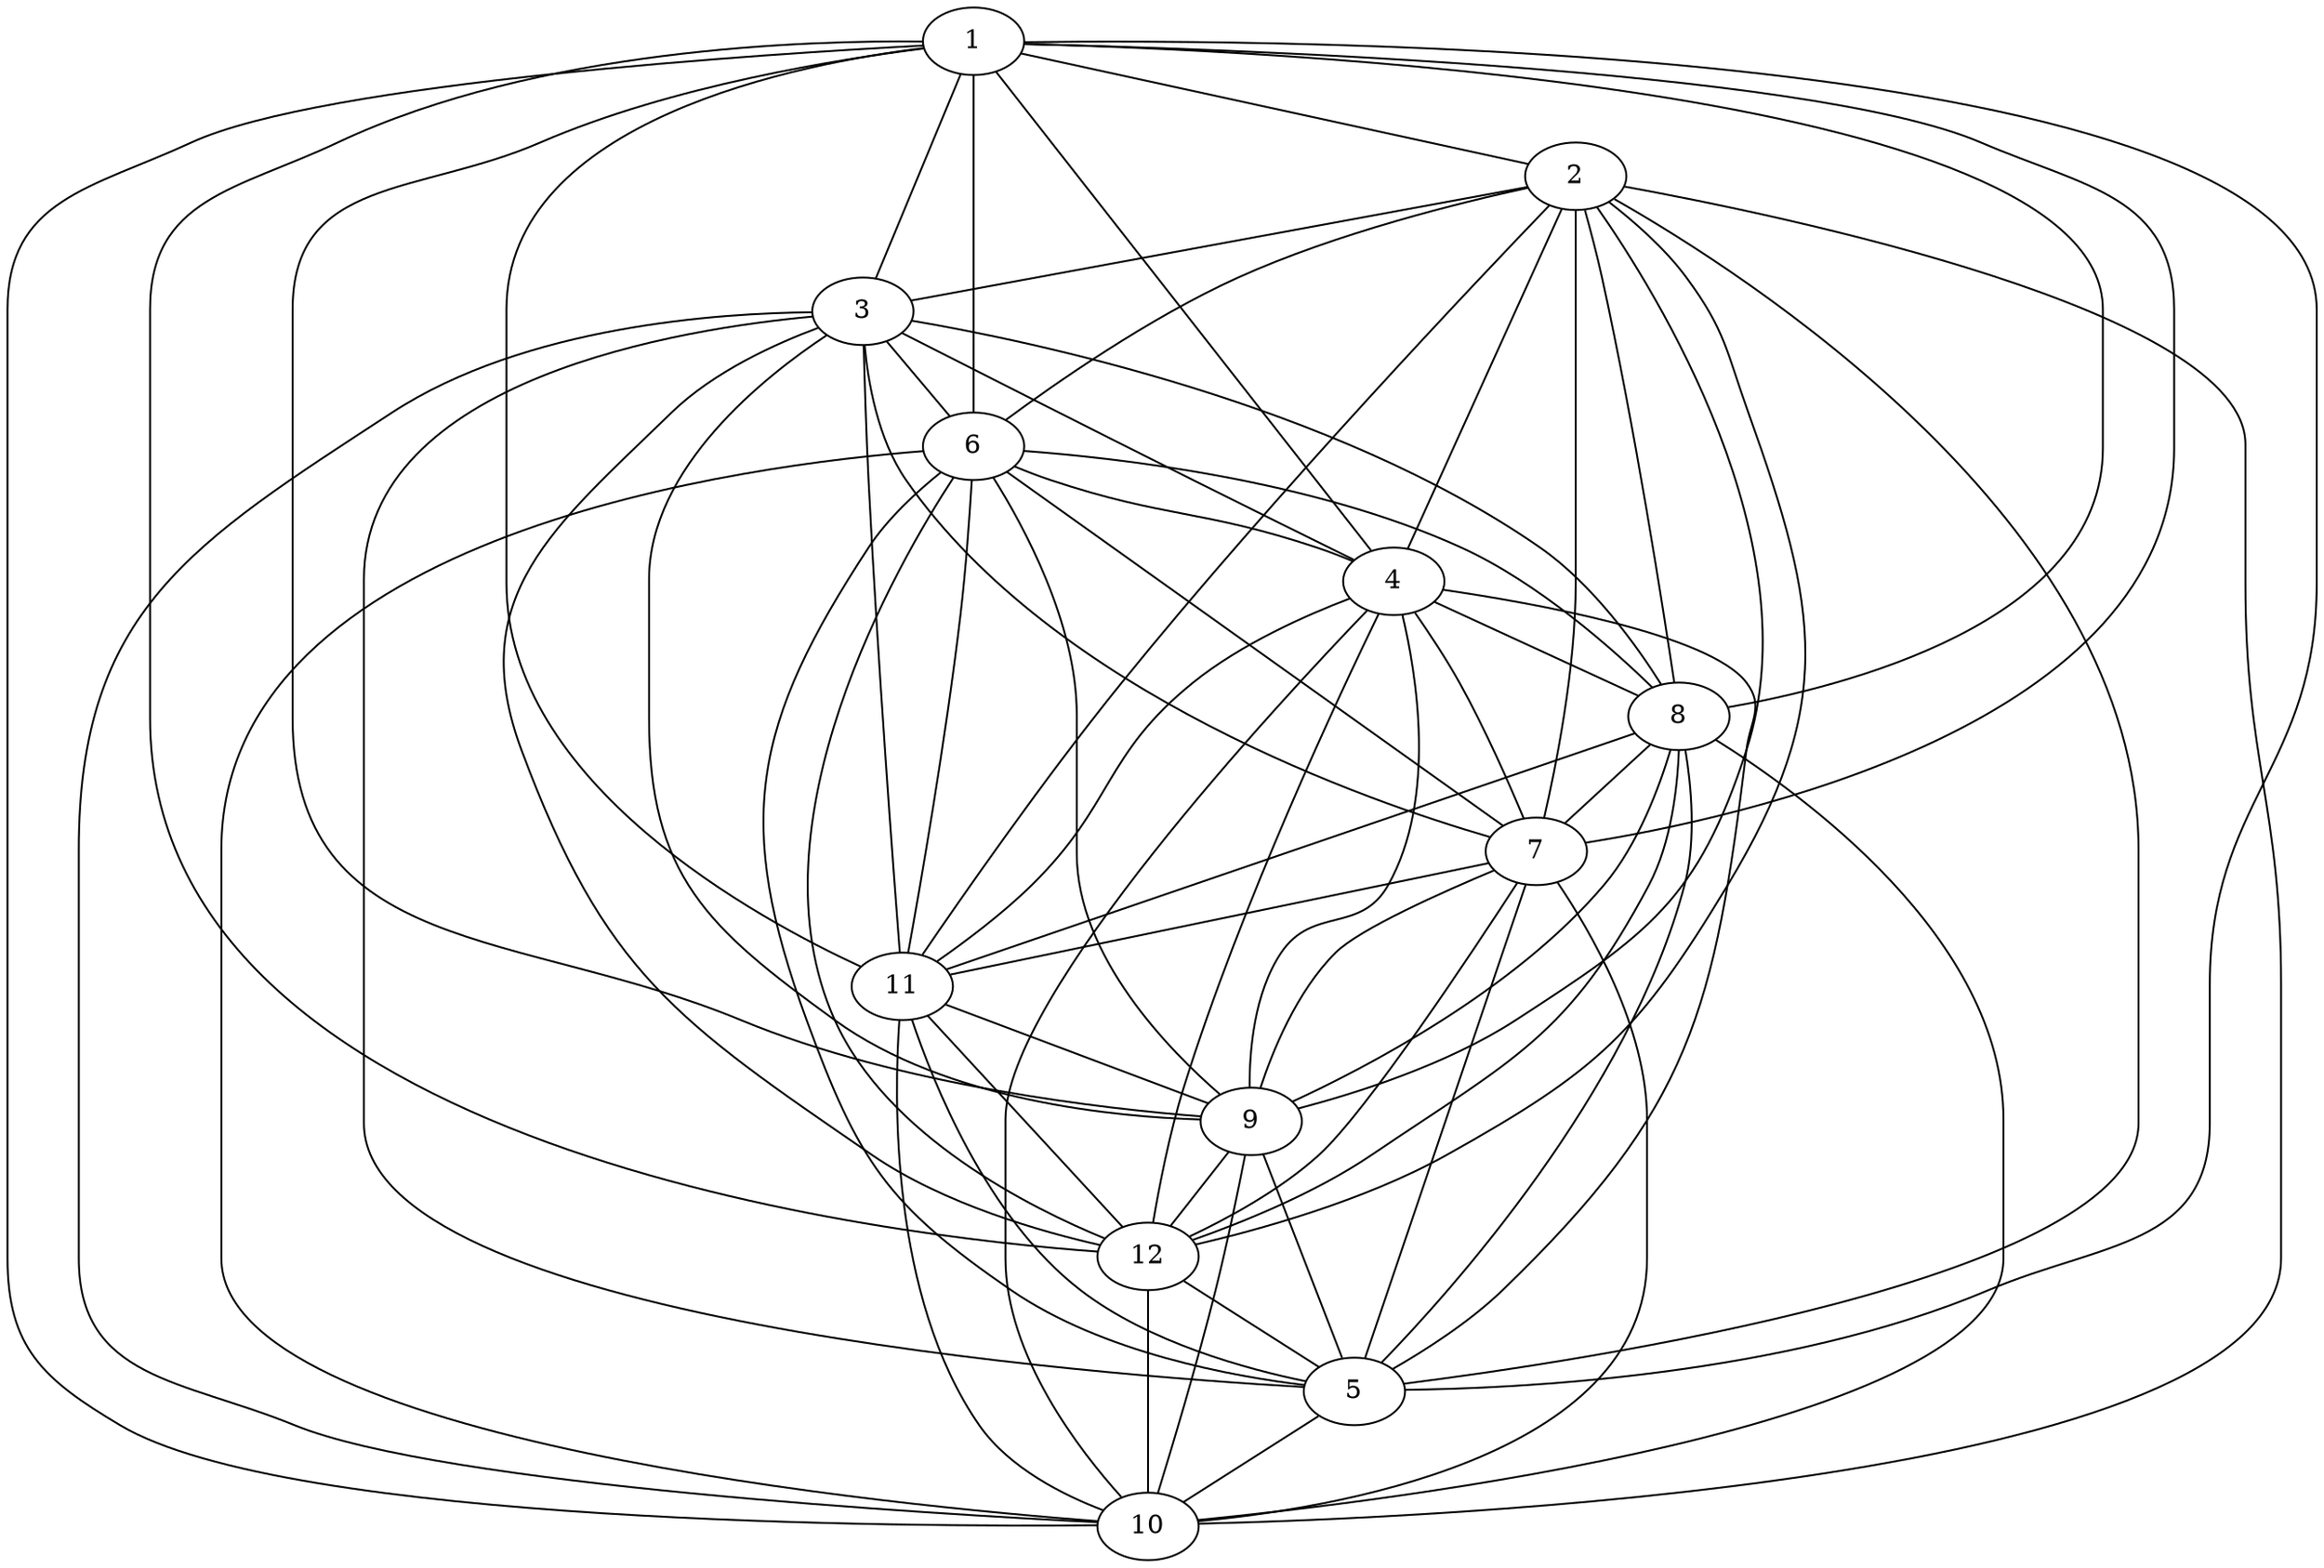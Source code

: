 graph G {
1 -- 2;
2 -- 3;
2 -- 10;
2 -- 12;
2 -- 5;
2 -- 11;
2 -- 7;
3 -- 7;
3 -- 12;
3 -- 4;
3 -- 1;
3 -- 6;
3 -- 10;
4 -- 5;
4 -- 11;
4 -- 8;
4 -- 12;
4 -- 10;
4 -- 1;
4 -- 2;
5 -- 9;
5 -- 10;
5 -- 1;
5 -- 6;
5 -- 3;
5 -- 11;
6 -- 1;
6 -- 11;
6 -- 4;
6 -- 2;
7 -- 10;
7 -- 5;
7 -- 4;
7 -- 6;
7 -- 1;
7 -- 11;
7 -- 12;
8 -- 12;
8 -- 10;
8 -- 5;
8 -- 6;
8 -- 2;
8 -- 7;
8 -- 11;
8 -- 3;
8 -- 1;
9 -- 4;
9 -- 3;
9 -- 8;
9 -- 12;
9 -- 6;
9 -- 2;
9 -- 1;
9 -- 7;
10 -- 12;
10 -- 6;
10 -- 9;
10 -- 1;
11 -- 10;
11 -- 12;
11 -- 9;
11 -- 3;
11 -- 1;
12 -- 5;
12 -- 6;
12 -- 1;
}